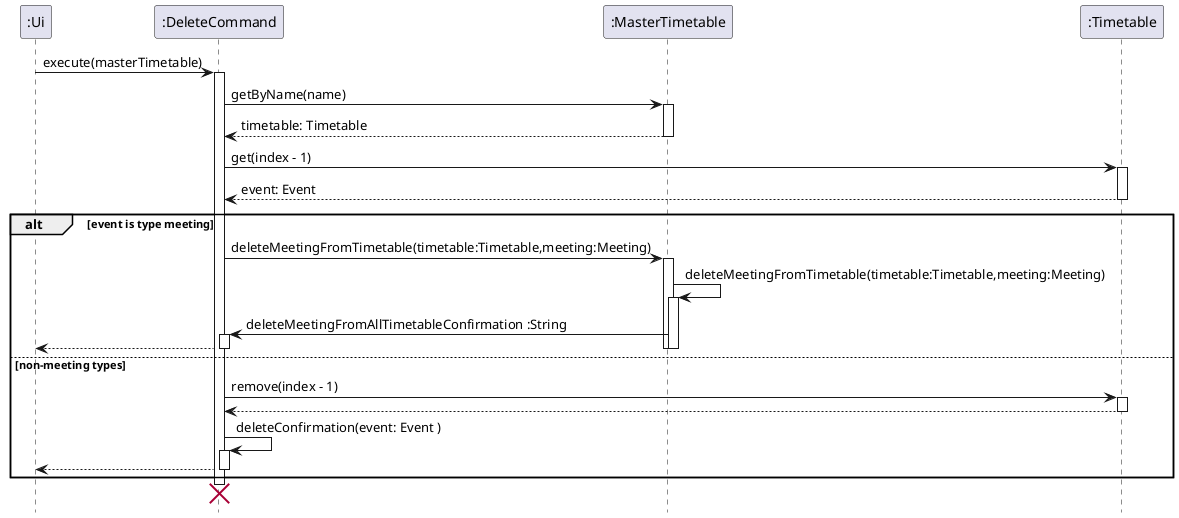 @startuml
hide footbox

":Ui" -> ":DeleteCommand" ++: execute(masterTimetable)
":DeleteCommand" -> ":MasterTimetable" ++: getByName(name)
":MasterTimetable" --> ":DeleteCommand" -- : timetable: Timetable
":DeleteCommand" -> ":Timetable" ++: get(index - 1)
":Timetable" --> ":DeleteCommand" -- : event: Event
alt event is type meeting
":DeleteCommand" -> ":MasterTimetable" ++: deleteMeetingFromTimetable(timetable:Timetable,meeting:Meeting)
":MasterTimetable" -> ":MasterTimetable" ++: deleteMeetingFromTimetable(timetable:Timetable,meeting:Meeting)
":MasterTimetable" -> ":DeleteCommand" ++: deleteMeetingFromAllTimetableConfirmation :String
":DeleteCommand" --> ":Ui" --:
deactivate ":MasterTimetable"
deactivate ":MasterTimetable"
else non-meeting types

":DeleteCommand" -> ":Timetable" ++ : remove(index - 1)
":Timetable" --> ":DeleteCommand" --:
":DeleteCommand" -> ":DeleteCommand" ++ : deleteConfirmation(event: Event )
":DeleteCommand" --> ":Ui" --:

end
destroy ":DeleteCommand"

@enduml